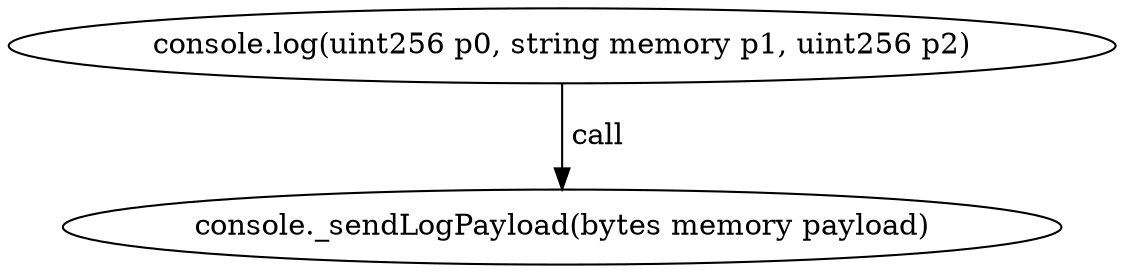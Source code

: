 digraph "" {
	graph [bb="0,0,446.4,124.8"];
	node [label="\N"];
	"console.log(uint256 p0, string memory p1, uint256 p2)"	 [height=0.5,
		pos="223.2,106.8",
		width=6.2];
	"console._sendLogPayload(bytes memory payload)"	 [height=0.5,
		pos="223.2,18",
		width=5.7372];
	"console.log(uint256 p0, string memory p1, uint256 p2)" -> "console._sendLogPayload(bytes memory payload)" [key=call,
	label=" call",
	lp="235.06,62.4",
	pos="e,223.2,36.072 223.2,88.401 223.2,76.295 223.2,60.208 223.2,46.467"];
}
digraph "" {
	graph [bb="0,0,446.4,124.8"];
	node [label="\N"];
	"console.log(uint256 p0, string memory p1, uint256 p2)"	 [height=0.5,
		pos="223.2,106.8",
		width=6.2];
	"console._sendLogPayload(bytes memory payload)"	 [height=0.5,
		pos="223.2,18",
		width=5.7372];
	"console.log(uint256 p0, string memory p1, uint256 p2)" -> "console._sendLogPayload(bytes memory payload)" [key=call,
	label=" call",
	lp="235.06,62.4",
	pos="e,223.2,36.072 223.2,88.401 223.2,76.295 223.2,60.208 223.2,46.467"];
}
